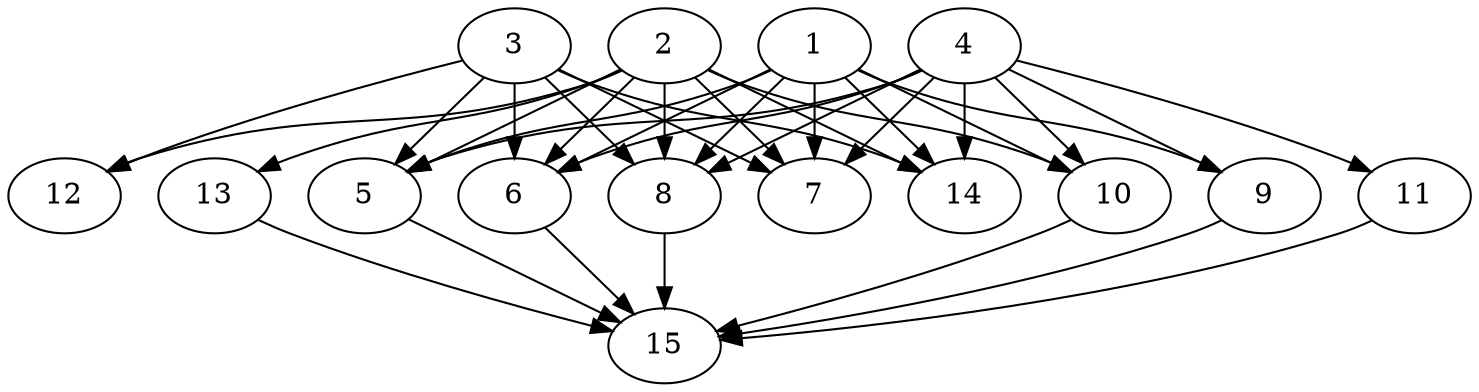 // DAG automatically generated by daggen at Tue Aug  6 16:26:17 2019
// ./daggen --dot -n 15 --ccr 0.5 --fat 0.8 --regular 0.5 --density 0.9 --mindata 5242880 --maxdata 52428800 
digraph G {
  1 [size="95524864", alpha="0.15", expect_size="47762432"] 
  1 -> 5 [size ="47762432"]
  1 -> 6 [size ="47762432"]
  1 -> 7 [size ="47762432"]
  1 -> 8 [size ="47762432"]
  1 -> 9 [size ="47762432"]
  1 -> 10 [size ="47762432"]
  1 -> 14 [size ="47762432"]
  2 [size="54663168", alpha="0.03", expect_size="27331584"] 
  2 -> 5 [size ="27331584"]
  2 -> 6 [size ="27331584"]
  2 -> 7 [size ="27331584"]
  2 -> 8 [size ="27331584"]
  2 -> 10 [size ="27331584"]
  2 -> 12 [size ="27331584"]
  2 -> 13 [size ="27331584"]
  2 -> 14 [size ="27331584"]
  3 [size="45445120", alpha="0.20", expect_size="22722560"] 
  3 -> 5 [size ="22722560"]
  3 -> 6 [size ="22722560"]
  3 -> 7 [size ="22722560"]
  3 -> 8 [size ="22722560"]
  3 -> 12 [size ="22722560"]
  3 -> 14 [size ="22722560"]
  4 [size="98447360", alpha="0.15", expect_size="49223680"] 
  4 -> 5 [size ="49223680"]
  4 -> 6 [size ="49223680"]
  4 -> 7 [size ="49223680"]
  4 -> 8 [size ="49223680"]
  4 -> 9 [size ="49223680"]
  4 -> 10 [size ="49223680"]
  4 -> 11 [size ="49223680"]
  4 -> 14 [size ="49223680"]
  5 [size="72183808", alpha="0.07", expect_size="36091904"] 
  5 -> 15 [size ="36091904"]
  6 [size="63660032", alpha="0.19", expect_size="31830016"] 
  6 -> 15 [size ="31830016"]
  7 [size="78931968", alpha="0.13", expect_size="39465984"] 
  8 [size="99524608", alpha="0.13", expect_size="49762304"] 
  8 -> 15 [size ="49762304"]
  9 [size="32366592", alpha="0.07", expect_size="16183296"] 
  9 -> 15 [size ="16183296"]
  10 [size="93749248", alpha="0.04", expect_size="46874624"] 
  10 -> 15 [size ="46874624"]
  11 [size="54773760", alpha="0.10", expect_size="27386880"] 
  11 -> 15 [size ="27386880"]
  12 [size="30998528", alpha="0.04", expect_size="15499264"] 
  13 [size="45697024", alpha="0.18", expect_size="22848512"] 
  13 -> 15 [size ="22848512"]
  14 [size="44492800", alpha="0.10", expect_size="22246400"] 
  15 [size="20967424", alpha="0.00", expect_size="10483712"] 
}
